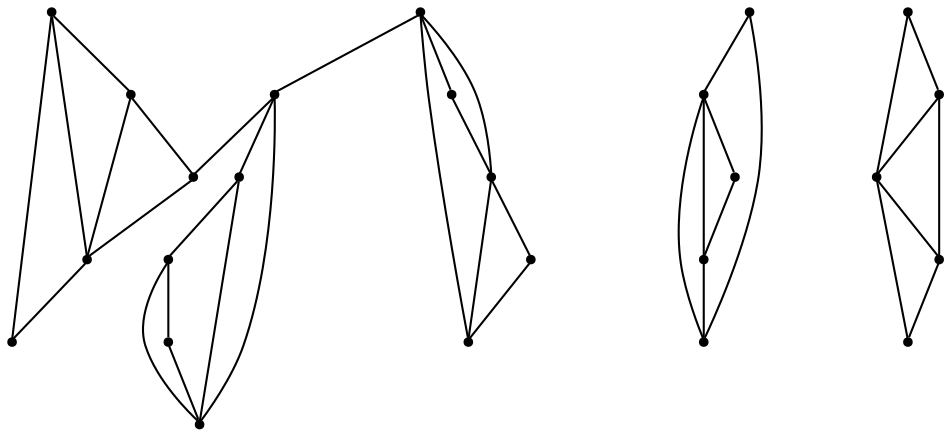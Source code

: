 graph {
  node [shape=point,comment="{\"directed\":false,\"doi\":\"10.4230/LIPIcs.GD.2024.30\",\"figure\":\"3 (2)\"}"]

  v0 [pos="1472.6597563370742,631.1092387080726"]
  v1 [pos="1418.8449873049344,631.1092387080726"]
  v2 [pos="1462.3820385123472,662.7311535107125"]
  v3 [pos="1429.1228323212686,662.7311535107126"]
  v4 [pos="1445.7523718210045,611.5627967033233"]
  v5 [pos="1342.3280426759884,451.76960966760817"]
  v6 [pos="1332.0501976596538,483.3915244702482"]
  v7 [pos="1342.3280426759884,810.4447985931954"]
  v8 [pos="1332.0501976596538,842.0667133958354"]
  v9 [pos="1298.7911186601827,483.3915244702482"]
  v10 [pos="1288.5132736438482,451.76960966760817"]
  v11 [pos="1315.4206581599183,790.8983565884462"]
  v12 [pos="1288.5132736438482,810.4447985931954"]
  v13 [pos="1298.7911186601827,842.0667133958354"]
  v14 [pos="1315.4206581599183,432.22291334065017"]
  v15 [pos="1131.461655895795,741.9174250992825"]
  v16 [pos="1121.1838108794605,773.5393399019224"]
  v17 [pos="1131.4491911182834,520.2677361075047"]
  v18 [pos="1087.9121399108703,551.8899052323535"]
  v19 [pos="1121.171346101949,551.8899052323535"]
  v20 [pos="1104.554271379725,722.3709830945332"]
  v21 [pos="1087.9247318799894,773.5393399019224"]
  v22 [pos="1104.5418066022135,500.72129410275556"]
  v23 [pos="1077.6468868636548,741.9174250992825"]
  v24 [pos="1077.634294894536,520.2677361075047"]

  v0 -- v1 [id="-1",pos="1472.6597563370742,631.1092387080726 1418.8449873049344,631.1092387080726 1418.8449873049344,631.1092387080726 1418.8449873049344,631.1092387080726"]
  v0 -- v2 [id="-2",pos="1472.6597563370742,631.1092387080726 1462.3820385123472,662.7311535107125 1462.3820385123472,662.7311535107125 1462.3820385123472,662.7311535107125"]
  v2 -- v1 [id="-3",pos="1462.3820385123472,662.7311535107125 1418.8449873049344,631.1092387080726 1418.8449873049344,631.1092387080726 1418.8449873049344,631.1092387080726"]
  v24 -- v22 [id="-4",pos="1077.634294894536,520.2677361075047 1104.5418066022135,500.72129410275556 1104.5418066022135,500.72129410275556 1104.5418066022135,500.72129410275556"]
  v23 -- v20 [id="-5",pos="1077.6468868636548,741.9174250992825 1104.554271379725,722.3709830945332 1104.554271379725,722.3709830945332 1104.554271379725,722.3709830945332"]
  v18 -- v24 [id="-6",pos="1087.9121399108703,551.8899052323535 1077.634294894536,520.2677361075047 1077.634294894536,520.2677361075047 1077.634294894536,520.2677361075047"]
  v21 -- v16 [id="-7",pos="1087.9247318799894,773.5393399019224 1121.1838108794605,773.5393399019224 1121.1838108794605,773.5393399019224 1121.1838108794605,773.5393399019224"]
  v21 -- v23 [id="-8",pos="1087.9247318799894,773.5393399019224 1077.6468868636548,741.9174250992825 1077.6468868636548,741.9174250992825 1077.6468868636548,741.9174250992825"]
  v22 -- v17 [id="-9",pos="1104.5418066022135,500.72129410275556 1131.4491911182834,520.2677361075047 1131.4491911182834,520.2677361075047 1131.4491911182834,520.2677361075047"]
  v22 -- v18 [id="-10",pos="1104.5418066022135,500.72129410275556 1087.9121399108703,551.8899052323535 1087.9121399108703,551.8899052323535 1087.9121399108703,551.8899052323535"]
  v17 -- v6 [id="-12",pos="1131.4491911182834,520.2677361075047 1315.42068995782,460.5032886413528 1315.42068995782,460.5032886413528 1315.42068995782,460.5032886413528 1332.0501976596538,483.3915244702482 1332.0501976596538,483.3915244702482 1332.0501976596538,483.3915244702482"]
  v20 -- v15 [id="-13",pos="1104.554271379725,722.3709830945332 1131.461655895795,741.9174250992825 1131.461655895795,741.9174250992825 1131.461655895795,741.9174250992825"]
  v20 -- v21 [id="-14",pos="1104.554271379725,722.3709830945332 1087.9247318799894,773.5393399019224 1087.9247318799894,773.5393399019224 1087.9247318799894,773.5393399019224"]
  v19 -- v18 [id="-15",pos="1121.171346101949,551.8899052323535 1087.9121399108703,551.8899052323535 1087.9121399108703,551.8899052323535 1087.9121399108703,551.8899052323535"]
  v16 -- v20 [id="-17",pos="1121.1838108794605,773.5393399019224 1104.554271379725,722.3709830945332 1104.554271379725,722.3709830945332 1104.554271379725,722.3709830945332"]
  v17 -- v19 [id="-19",pos="1131.4491911182834,520.2677361075047 1121.171346101949,551.8899052323535 1121.171346101949,551.8899052323535 1121.171346101949,551.8899052323535"]
  v17 -- v18 [id="-20",pos="1131.4491911182834,520.2677361075047 1087.9121399108703,551.8899052323535 1087.9121399108703,551.8899052323535 1087.9121399108703,551.8899052323535"]
  v15 -- v16 [id="-21",pos="1131.461655895795,741.9174250992825 1121.1838108794605,773.5393399019224 1121.1838108794605,773.5393399019224 1121.1838108794605,773.5393399019224"]
  v12 -- v11 [id="-22",pos="1288.5132736438482,810.4447985931954 1315.4206581599183,790.8983565884462 1315.4206581599183,790.8983565884462 1315.4206581599183,790.8983565884462"]
  v10 -- v14 [id="-23",pos="1288.5132736438482,451.76960966760817 1315.4206581599183,432.22291334065017 1315.4206581599183,432.22291334065017 1315.4206581599183,432.22291334065017"]
  v13 -- v12 [id="-24",pos="1298.7911186601827,842.0667133958354 1288.5132736438482,810.4447985931954 1288.5132736438482,810.4447985931954 1288.5132736438482,810.4447985931954"]
  v9 -- v10 [id="-25",pos="1298.7911186601827,483.3915244702482 1288.5132736438482,451.76960966760817 1288.5132736438482,451.76960966760817 1288.5132736438482,451.76960966760817"]
  v11 -- v7 [id="-26",pos="1315.4206581599183,790.8983565884462 1342.3280426759884,810.4447985931954 1342.3280426759884,810.4447985931954 1342.3280426759884,810.4447985931954"]
  v6 -- v3 [id="-28",pos="1332.0501976596538,483.3915244702482 1445.7524036189063,639.8430448429216 1445.7524036189063,639.8430448429216 1445.7524036189063,639.8430448429216 1429.1228323212686,662.7311535107126 1429.1228323212686,662.7311535107126 1429.1228323212686,662.7311535107126"]
  v14 -- v5 [id="-29",pos="1315.4206581599183,432.22291334065017 1342.3280426759884,451.76960966760817 1342.3280426759884,451.76960966760817 1342.3280426759884,451.76960966760817"]
  v8 -- v12 [id="-30",pos="1332.0501976596538,842.0667133958354 1288.5132736438482,810.4447985931954 1288.5132736438482,810.4447985931954 1288.5132736438482,810.4447985931954"]
  v8 -- v11 [id="-31",pos="1332.0501976596538,842.0667133958354 1315.4206581599183,790.8983565884462 1315.4206581599183,790.8983565884462 1315.4206581599183,790.8983565884462"]
  v6 -- v9 [id="-32",pos="1332.0501976596538,483.3915244702482 1298.7911186601827,483.3915244702482 1298.7911186601827,483.3915244702482 1298.7911186601827,483.3915244702482"]
  v5 -- v10 [id="-33",pos="1342.3280426759884,451.76960966760817 1288.5132736438482,451.76960966760817 1288.5132736438482,451.76960966760817 1288.5132736438482,451.76960966760817"]
  v5 -- v9 [id="-34",pos="1342.3280426759884,451.76960966760817 1298.7911186601827,483.3915244702482 1298.7911186601827,483.3915244702482 1298.7911186601827,483.3915244702482"]
  v7 -- v8 [id="-35",pos="1342.3280426759884,810.4447985931954 1332.0501976596538,842.0667133958354 1332.0501976596538,842.0667133958354 1332.0501976596538,842.0667133958354"]
  v5 -- v6 [id="-36",pos="1342.3280426759884,451.76960966760817 1332.0501976596538,483.3915244702482 1332.0501976596538,483.3915244702482 1332.0501976596538,483.3915244702482"]
  v1 -- v4 [id="-37",pos="1418.8449873049344,631.1092387080726 1445.7523718210045,611.5627967033233 1445.7523718210045,611.5627967033233 1445.7523718210045,611.5627967033233"]
  v3 -- v1 [id="-38",pos="1429.1228323212686,662.7311535107126 1418.8449873049344,631.1092387080726 1418.8449873049344,631.1092387080726 1418.8449873049344,631.1092387080726"]
  v8 -- v13 [id="-39",pos="1332.0501976596538,842.0667133958354 1298.7911186601827,842.0667133958354 1298.7911186601827,842.0667133958354 1298.7911186601827,842.0667133958354"]
  v4 -- v0 [id="-41",pos="1445.7523718210045,611.5627967033233 1472.6597563370742,631.1092387080726 1472.6597563370742,631.1092387080726 1472.6597563370742,631.1092387080726"]
  v2 -- v3 [id="-42",pos="1462.3820385123472,662.7311535107125 1429.1228323212686,662.7311535107126 1429.1228323212686,662.7311535107126 1429.1228323212686,662.7311535107126"]
}